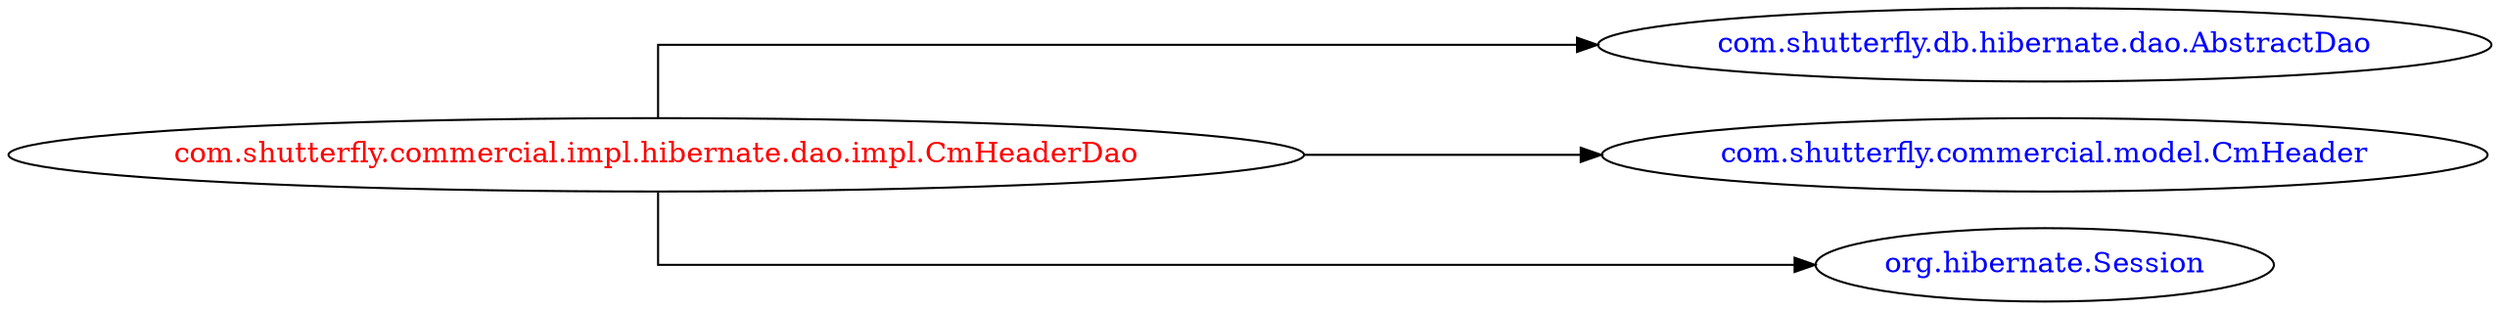 digraph dependencyGraph {
 concentrate=true;
 ranksep="2.0";
 rankdir="LR"; 
 splines="ortho";
"com.shutterfly.commercial.impl.hibernate.dao.impl.CmHeaderDao" [fontcolor="red"];
"com.shutterfly.db.hibernate.dao.AbstractDao" [ fontcolor="blue" ];
"com.shutterfly.commercial.impl.hibernate.dao.impl.CmHeaderDao"->"com.shutterfly.db.hibernate.dao.AbstractDao";
"com.shutterfly.commercial.model.CmHeader" [ fontcolor="blue" ];
"com.shutterfly.commercial.impl.hibernate.dao.impl.CmHeaderDao"->"com.shutterfly.commercial.model.CmHeader";
"org.hibernate.Session" [ fontcolor="blue" ];
"com.shutterfly.commercial.impl.hibernate.dao.impl.CmHeaderDao"->"org.hibernate.Session";
}